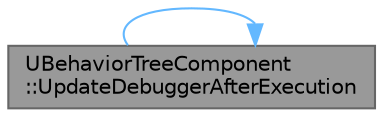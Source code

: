 digraph "UBehaviorTreeComponent::UpdateDebuggerAfterExecution"
{
 // INTERACTIVE_SVG=YES
 // LATEX_PDF_SIZE
  bgcolor="transparent";
  edge [fontname=Helvetica,fontsize=10,labelfontname=Helvetica,labelfontsize=10];
  node [fontname=Helvetica,fontsize=10,shape=box,height=0.2,width=0.4];
  rankdir="LR";
  Node1 [id="Node000001",label="UBehaviorTreeComponent\l::UpdateDebuggerAfterExecution",height=0.2,width=0.4,color="gray40", fillcolor="grey60", style="filled", fontcolor="black",tooltip="update runtime description of given task node in latest debugger's snapshot"];
  Node1 -> Node1 [id="edge1_Node000001_Node000001",color="steelblue1",style="solid",tooltip=" "];
}
